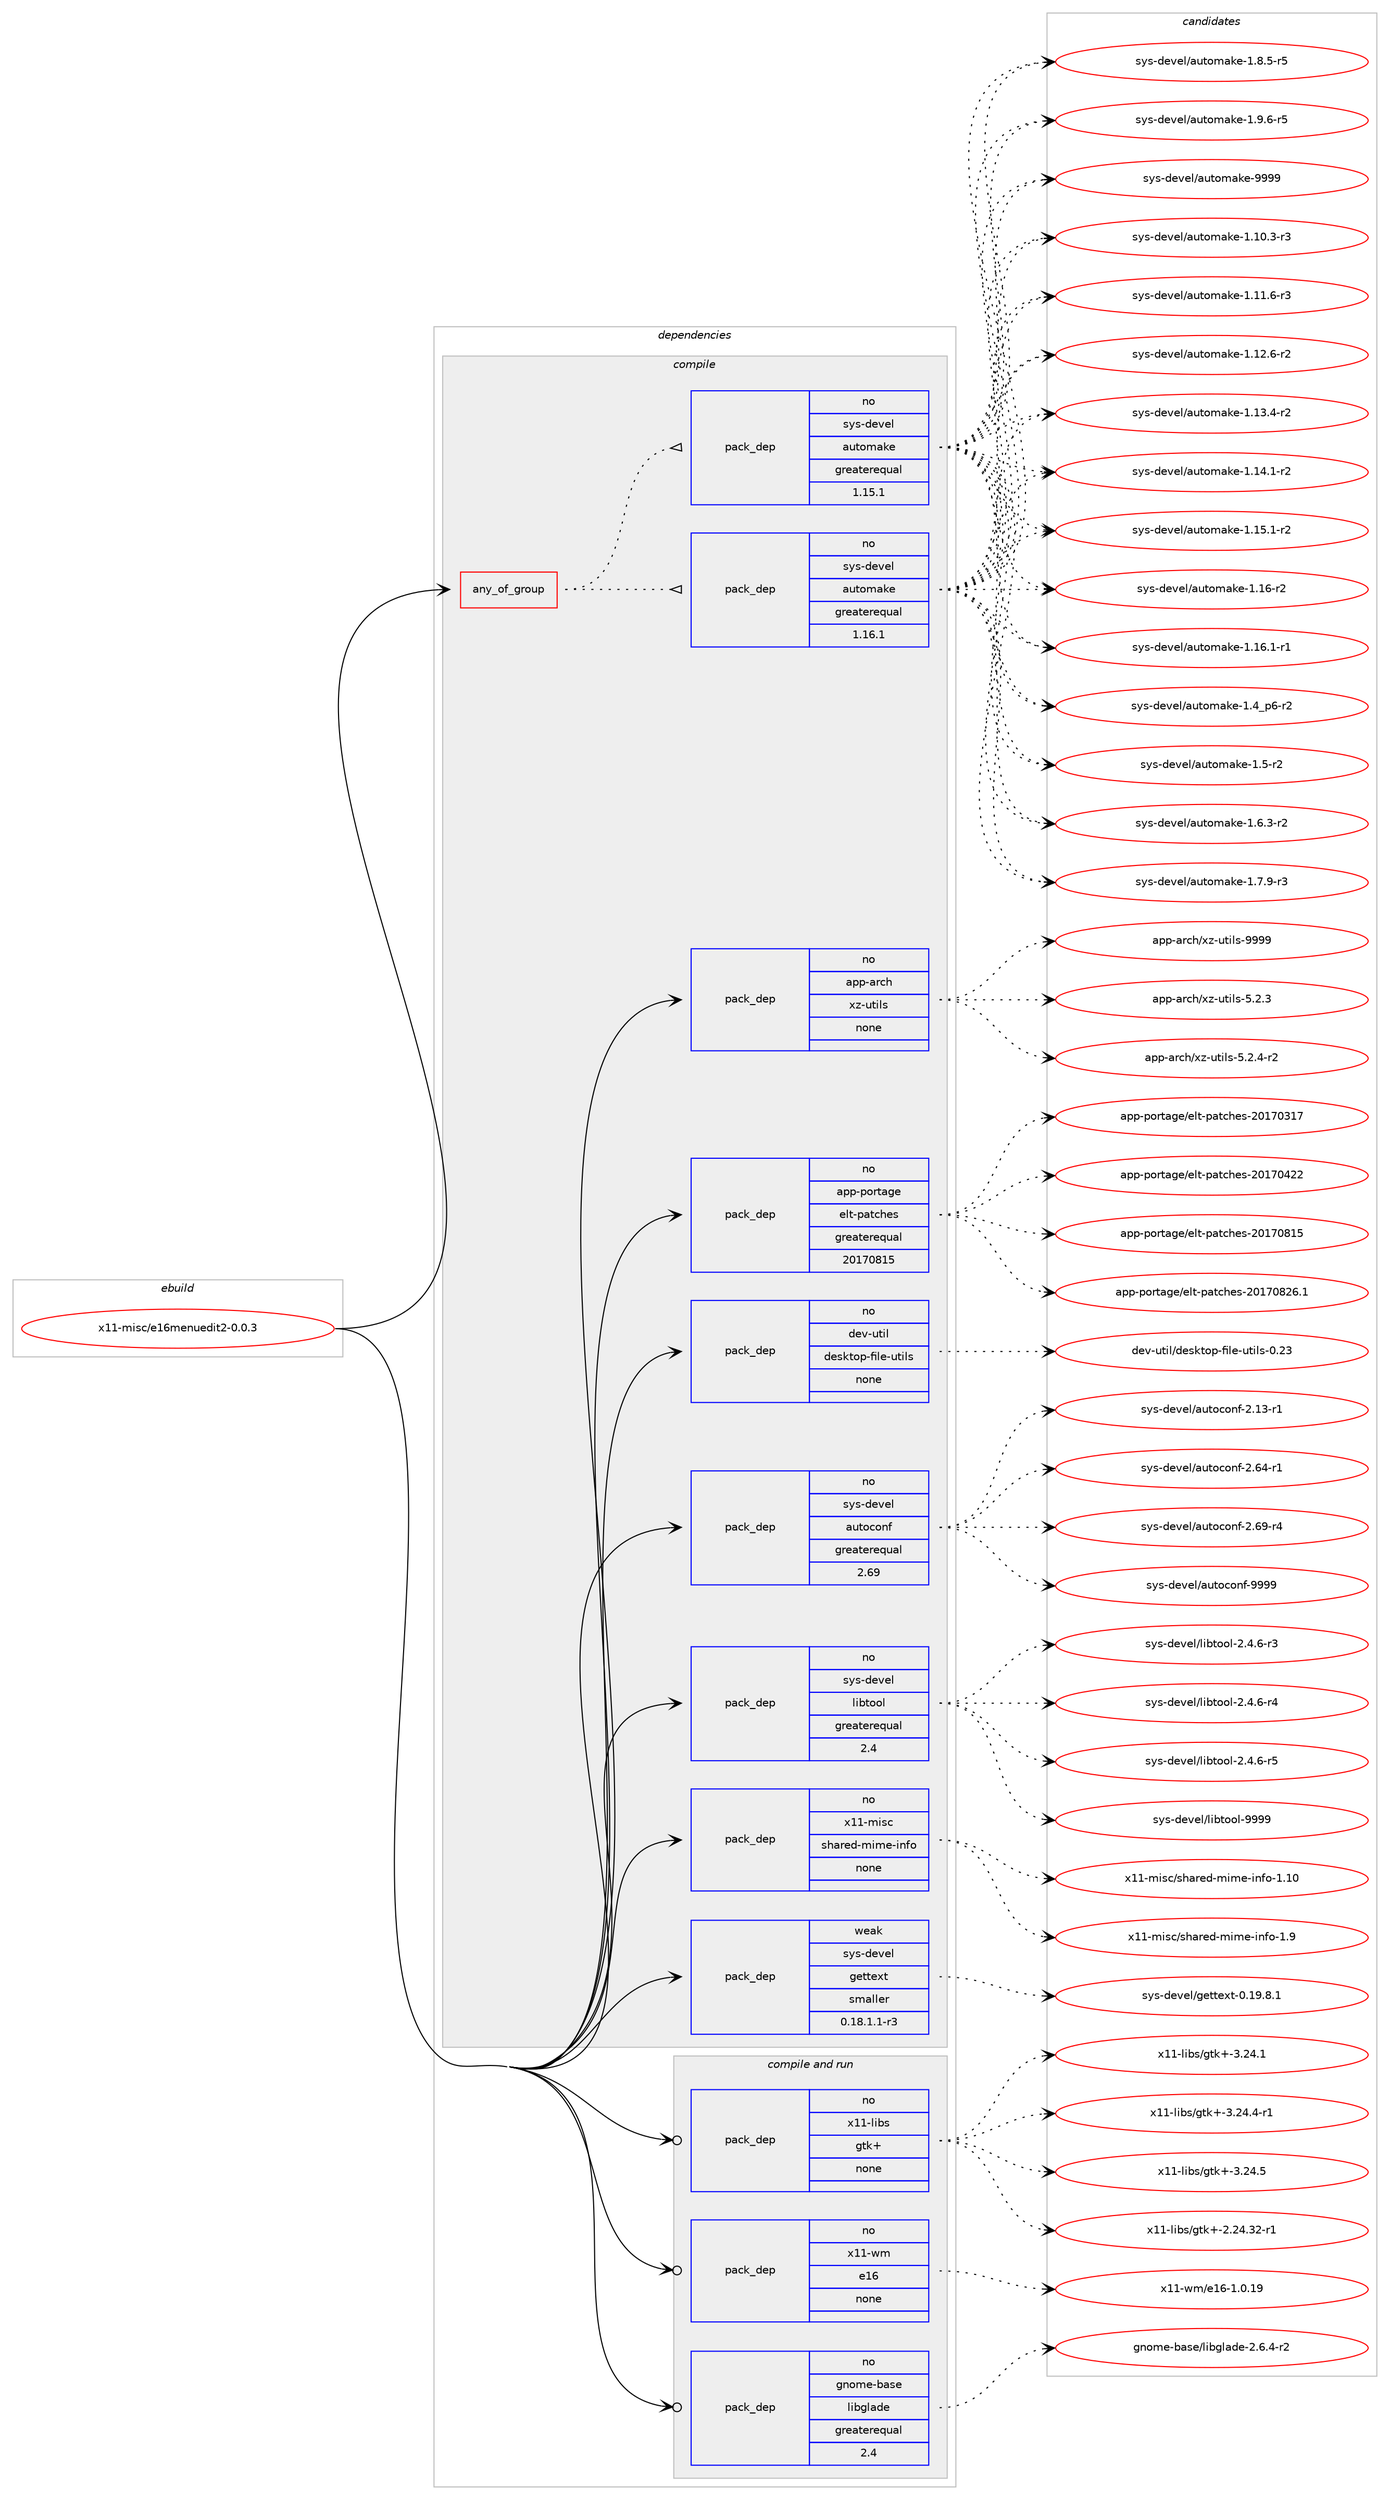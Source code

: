 digraph prolog {

# *************
# Graph options
# *************

newrank=true;
concentrate=true;
compound=true;
graph [rankdir=LR,fontname=Helvetica,fontsize=10,ranksep=1.5];#, ranksep=2.5, nodesep=0.2];
edge  [arrowhead=vee];
node  [fontname=Helvetica,fontsize=10];

# **********
# The ebuild
# **********

subgraph cluster_leftcol {
color=gray;
rank=same;
label=<<i>ebuild</i>>;
id [label="x11-misc/e16menuedit2-0.0.3", color=red, width=4, href="../x11-misc/e16menuedit2-0.0.3.svg"];
}

# ****************
# The dependencies
# ****************

subgraph cluster_midcol {
color=gray;
label=<<i>dependencies</i>>;
subgraph cluster_compile {
fillcolor="#eeeeee";
style=filled;
label=<<i>compile</i>>;
subgraph any28661 {
dependency1762600 [label=<<TABLE BORDER="0" CELLBORDER="1" CELLSPACING="0" CELLPADDING="4"><TR><TD CELLPADDING="10">any_of_group</TD></TR></TABLE>>, shape=none, color=red];subgraph pack1266479 {
dependency1762601 [label=<<TABLE BORDER="0" CELLBORDER="1" CELLSPACING="0" CELLPADDING="4" WIDTH="220"><TR><TD ROWSPAN="6" CELLPADDING="30">pack_dep</TD></TR><TR><TD WIDTH="110">no</TD></TR><TR><TD>sys-devel</TD></TR><TR><TD>automake</TD></TR><TR><TD>greaterequal</TD></TR><TR><TD>1.16.1</TD></TR></TABLE>>, shape=none, color=blue];
}
dependency1762600:e -> dependency1762601:w [weight=20,style="dotted",arrowhead="oinv"];
subgraph pack1266480 {
dependency1762602 [label=<<TABLE BORDER="0" CELLBORDER="1" CELLSPACING="0" CELLPADDING="4" WIDTH="220"><TR><TD ROWSPAN="6" CELLPADDING="30">pack_dep</TD></TR><TR><TD WIDTH="110">no</TD></TR><TR><TD>sys-devel</TD></TR><TR><TD>automake</TD></TR><TR><TD>greaterequal</TD></TR><TR><TD>1.15.1</TD></TR></TABLE>>, shape=none, color=blue];
}
dependency1762600:e -> dependency1762602:w [weight=20,style="dotted",arrowhead="oinv"];
}
id:e -> dependency1762600:w [weight=20,style="solid",arrowhead="vee"];
subgraph pack1266481 {
dependency1762603 [label=<<TABLE BORDER="0" CELLBORDER="1" CELLSPACING="0" CELLPADDING="4" WIDTH="220"><TR><TD ROWSPAN="6" CELLPADDING="30">pack_dep</TD></TR><TR><TD WIDTH="110">no</TD></TR><TR><TD>app-arch</TD></TR><TR><TD>xz-utils</TD></TR><TR><TD>none</TD></TR><TR><TD></TD></TR></TABLE>>, shape=none, color=blue];
}
id:e -> dependency1762603:w [weight=20,style="solid",arrowhead="vee"];
subgraph pack1266482 {
dependency1762604 [label=<<TABLE BORDER="0" CELLBORDER="1" CELLSPACING="0" CELLPADDING="4" WIDTH="220"><TR><TD ROWSPAN="6" CELLPADDING="30">pack_dep</TD></TR><TR><TD WIDTH="110">no</TD></TR><TR><TD>app-portage</TD></TR><TR><TD>elt-patches</TD></TR><TR><TD>greaterequal</TD></TR><TR><TD>20170815</TD></TR></TABLE>>, shape=none, color=blue];
}
id:e -> dependency1762604:w [weight=20,style="solid",arrowhead="vee"];
subgraph pack1266483 {
dependency1762605 [label=<<TABLE BORDER="0" CELLBORDER="1" CELLSPACING="0" CELLPADDING="4" WIDTH="220"><TR><TD ROWSPAN="6" CELLPADDING="30">pack_dep</TD></TR><TR><TD WIDTH="110">no</TD></TR><TR><TD>dev-util</TD></TR><TR><TD>desktop-file-utils</TD></TR><TR><TD>none</TD></TR><TR><TD></TD></TR></TABLE>>, shape=none, color=blue];
}
id:e -> dependency1762605:w [weight=20,style="solid",arrowhead="vee"];
subgraph pack1266484 {
dependency1762606 [label=<<TABLE BORDER="0" CELLBORDER="1" CELLSPACING="0" CELLPADDING="4" WIDTH="220"><TR><TD ROWSPAN="6" CELLPADDING="30">pack_dep</TD></TR><TR><TD WIDTH="110">no</TD></TR><TR><TD>sys-devel</TD></TR><TR><TD>autoconf</TD></TR><TR><TD>greaterequal</TD></TR><TR><TD>2.69</TD></TR></TABLE>>, shape=none, color=blue];
}
id:e -> dependency1762606:w [weight=20,style="solid",arrowhead="vee"];
subgraph pack1266485 {
dependency1762607 [label=<<TABLE BORDER="0" CELLBORDER="1" CELLSPACING="0" CELLPADDING="4" WIDTH="220"><TR><TD ROWSPAN="6" CELLPADDING="30">pack_dep</TD></TR><TR><TD WIDTH="110">no</TD></TR><TR><TD>sys-devel</TD></TR><TR><TD>libtool</TD></TR><TR><TD>greaterequal</TD></TR><TR><TD>2.4</TD></TR></TABLE>>, shape=none, color=blue];
}
id:e -> dependency1762607:w [weight=20,style="solid",arrowhead="vee"];
subgraph pack1266486 {
dependency1762608 [label=<<TABLE BORDER="0" CELLBORDER="1" CELLSPACING="0" CELLPADDING="4" WIDTH="220"><TR><TD ROWSPAN="6" CELLPADDING="30">pack_dep</TD></TR><TR><TD WIDTH="110">no</TD></TR><TR><TD>x11-misc</TD></TR><TR><TD>shared-mime-info</TD></TR><TR><TD>none</TD></TR><TR><TD></TD></TR></TABLE>>, shape=none, color=blue];
}
id:e -> dependency1762608:w [weight=20,style="solid",arrowhead="vee"];
subgraph pack1266487 {
dependency1762609 [label=<<TABLE BORDER="0" CELLBORDER="1" CELLSPACING="0" CELLPADDING="4" WIDTH="220"><TR><TD ROWSPAN="6" CELLPADDING="30">pack_dep</TD></TR><TR><TD WIDTH="110">weak</TD></TR><TR><TD>sys-devel</TD></TR><TR><TD>gettext</TD></TR><TR><TD>smaller</TD></TR><TR><TD>0.18.1.1-r3</TD></TR></TABLE>>, shape=none, color=blue];
}
id:e -> dependency1762609:w [weight=20,style="solid",arrowhead="vee"];
}
subgraph cluster_compileandrun {
fillcolor="#eeeeee";
style=filled;
label=<<i>compile and run</i>>;
subgraph pack1266488 {
dependency1762610 [label=<<TABLE BORDER="0" CELLBORDER="1" CELLSPACING="0" CELLPADDING="4" WIDTH="220"><TR><TD ROWSPAN="6" CELLPADDING="30">pack_dep</TD></TR><TR><TD WIDTH="110">no</TD></TR><TR><TD>gnome-base</TD></TR><TR><TD>libglade</TD></TR><TR><TD>greaterequal</TD></TR><TR><TD>2.4</TD></TR></TABLE>>, shape=none, color=blue];
}
id:e -> dependency1762610:w [weight=20,style="solid",arrowhead="odotvee"];
subgraph pack1266489 {
dependency1762611 [label=<<TABLE BORDER="0" CELLBORDER="1" CELLSPACING="0" CELLPADDING="4" WIDTH="220"><TR><TD ROWSPAN="6" CELLPADDING="30">pack_dep</TD></TR><TR><TD WIDTH="110">no</TD></TR><TR><TD>x11-libs</TD></TR><TR><TD>gtk+</TD></TR><TR><TD>none</TD></TR><TR><TD></TD></TR></TABLE>>, shape=none, color=blue];
}
id:e -> dependency1762611:w [weight=20,style="solid",arrowhead="odotvee"];
subgraph pack1266490 {
dependency1762612 [label=<<TABLE BORDER="0" CELLBORDER="1" CELLSPACING="0" CELLPADDING="4" WIDTH="220"><TR><TD ROWSPAN="6" CELLPADDING="30">pack_dep</TD></TR><TR><TD WIDTH="110">no</TD></TR><TR><TD>x11-wm</TD></TR><TR><TD>e16</TD></TR><TR><TD>none</TD></TR><TR><TD></TD></TR></TABLE>>, shape=none, color=blue];
}
id:e -> dependency1762612:w [weight=20,style="solid",arrowhead="odotvee"];
}
subgraph cluster_run {
fillcolor="#eeeeee";
style=filled;
label=<<i>run</i>>;
}
}

# **************
# The candidates
# **************

subgraph cluster_choices {
rank=same;
color=gray;
label=<<i>candidates</i>>;

subgraph choice1266479 {
color=black;
nodesep=1;
choice11512111545100101118101108479711711611110997107101454946494846514511451 [label="sys-devel/automake-1.10.3-r3", color=red, width=4,href="../sys-devel/automake-1.10.3-r3.svg"];
choice11512111545100101118101108479711711611110997107101454946494946544511451 [label="sys-devel/automake-1.11.6-r3", color=red, width=4,href="../sys-devel/automake-1.11.6-r3.svg"];
choice11512111545100101118101108479711711611110997107101454946495046544511450 [label="sys-devel/automake-1.12.6-r2", color=red, width=4,href="../sys-devel/automake-1.12.6-r2.svg"];
choice11512111545100101118101108479711711611110997107101454946495146524511450 [label="sys-devel/automake-1.13.4-r2", color=red, width=4,href="../sys-devel/automake-1.13.4-r2.svg"];
choice11512111545100101118101108479711711611110997107101454946495246494511450 [label="sys-devel/automake-1.14.1-r2", color=red, width=4,href="../sys-devel/automake-1.14.1-r2.svg"];
choice11512111545100101118101108479711711611110997107101454946495346494511450 [label="sys-devel/automake-1.15.1-r2", color=red, width=4,href="../sys-devel/automake-1.15.1-r2.svg"];
choice1151211154510010111810110847971171161111099710710145494649544511450 [label="sys-devel/automake-1.16-r2", color=red, width=4,href="../sys-devel/automake-1.16-r2.svg"];
choice11512111545100101118101108479711711611110997107101454946495446494511449 [label="sys-devel/automake-1.16.1-r1", color=red, width=4,href="../sys-devel/automake-1.16.1-r1.svg"];
choice115121115451001011181011084797117116111109971071014549465295112544511450 [label="sys-devel/automake-1.4_p6-r2", color=red, width=4,href="../sys-devel/automake-1.4_p6-r2.svg"];
choice11512111545100101118101108479711711611110997107101454946534511450 [label="sys-devel/automake-1.5-r2", color=red, width=4,href="../sys-devel/automake-1.5-r2.svg"];
choice115121115451001011181011084797117116111109971071014549465446514511450 [label="sys-devel/automake-1.6.3-r2", color=red, width=4,href="../sys-devel/automake-1.6.3-r2.svg"];
choice115121115451001011181011084797117116111109971071014549465546574511451 [label="sys-devel/automake-1.7.9-r3", color=red, width=4,href="../sys-devel/automake-1.7.9-r3.svg"];
choice115121115451001011181011084797117116111109971071014549465646534511453 [label="sys-devel/automake-1.8.5-r5", color=red, width=4,href="../sys-devel/automake-1.8.5-r5.svg"];
choice115121115451001011181011084797117116111109971071014549465746544511453 [label="sys-devel/automake-1.9.6-r5", color=red, width=4,href="../sys-devel/automake-1.9.6-r5.svg"];
choice115121115451001011181011084797117116111109971071014557575757 [label="sys-devel/automake-9999", color=red, width=4,href="../sys-devel/automake-9999.svg"];
dependency1762601:e -> choice11512111545100101118101108479711711611110997107101454946494846514511451:w [style=dotted,weight="100"];
dependency1762601:e -> choice11512111545100101118101108479711711611110997107101454946494946544511451:w [style=dotted,weight="100"];
dependency1762601:e -> choice11512111545100101118101108479711711611110997107101454946495046544511450:w [style=dotted,weight="100"];
dependency1762601:e -> choice11512111545100101118101108479711711611110997107101454946495146524511450:w [style=dotted,weight="100"];
dependency1762601:e -> choice11512111545100101118101108479711711611110997107101454946495246494511450:w [style=dotted,weight="100"];
dependency1762601:e -> choice11512111545100101118101108479711711611110997107101454946495346494511450:w [style=dotted,weight="100"];
dependency1762601:e -> choice1151211154510010111810110847971171161111099710710145494649544511450:w [style=dotted,weight="100"];
dependency1762601:e -> choice11512111545100101118101108479711711611110997107101454946495446494511449:w [style=dotted,weight="100"];
dependency1762601:e -> choice115121115451001011181011084797117116111109971071014549465295112544511450:w [style=dotted,weight="100"];
dependency1762601:e -> choice11512111545100101118101108479711711611110997107101454946534511450:w [style=dotted,weight="100"];
dependency1762601:e -> choice115121115451001011181011084797117116111109971071014549465446514511450:w [style=dotted,weight="100"];
dependency1762601:e -> choice115121115451001011181011084797117116111109971071014549465546574511451:w [style=dotted,weight="100"];
dependency1762601:e -> choice115121115451001011181011084797117116111109971071014549465646534511453:w [style=dotted,weight="100"];
dependency1762601:e -> choice115121115451001011181011084797117116111109971071014549465746544511453:w [style=dotted,weight="100"];
dependency1762601:e -> choice115121115451001011181011084797117116111109971071014557575757:w [style=dotted,weight="100"];
}
subgraph choice1266480 {
color=black;
nodesep=1;
choice11512111545100101118101108479711711611110997107101454946494846514511451 [label="sys-devel/automake-1.10.3-r3", color=red, width=4,href="../sys-devel/automake-1.10.3-r3.svg"];
choice11512111545100101118101108479711711611110997107101454946494946544511451 [label="sys-devel/automake-1.11.6-r3", color=red, width=4,href="../sys-devel/automake-1.11.6-r3.svg"];
choice11512111545100101118101108479711711611110997107101454946495046544511450 [label="sys-devel/automake-1.12.6-r2", color=red, width=4,href="../sys-devel/automake-1.12.6-r2.svg"];
choice11512111545100101118101108479711711611110997107101454946495146524511450 [label="sys-devel/automake-1.13.4-r2", color=red, width=4,href="../sys-devel/automake-1.13.4-r2.svg"];
choice11512111545100101118101108479711711611110997107101454946495246494511450 [label="sys-devel/automake-1.14.1-r2", color=red, width=4,href="../sys-devel/automake-1.14.1-r2.svg"];
choice11512111545100101118101108479711711611110997107101454946495346494511450 [label="sys-devel/automake-1.15.1-r2", color=red, width=4,href="../sys-devel/automake-1.15.1-r2.svg"];
choice1151211154510010111810110847971171161111099710710145494649544511450 [label="sys-devel/automake-1.16-r2", color=red, width=4,href="../sys-devel/automake-1.16-r2.svg"];
choice11512111545100101118101108479711711611110997107101454946495446494511449 [label="sys-devel/automake-1.16.1-r1", color=red, width=4,href="../sys-devel/automake-1.16.1-r1.svg"];
choice115121115451001011181011084797117116111109971071014549465295112544511450 [label="sys-devel/automake-1.4_p6-r2", color=red, width=4,href="../sys-devel/automake-1.4_p6-r2.svg"];
choice11512111545100101118101108479711711611110997107101454946534511450 [label="sys-devel/automake-1.5-r2", color=red, width=4,href="../sys-devel/automake-1.5-r2.svg"];
choice115121115451001011181011084797117116111109971071014549465446514511450 [label="sys-devel/automake-1.6.3-r2", color=red, width=4,href="../sys-devel/automake-1.6.3-r2.svg"];
choice115121115451001011181011084797117116111109971071014549465546574511451 [label="sys-devel/automake-1.7.9-r3", color=red, width=4,href="../sys-devel/automake-1.7.9-r3.svg"];
choice115121115451001011181011084797117116111109971071014549465646534511453 [label="sys-devel/automake-1.8.5-r5", color=red, width=4,href="../sys-devel/automake-1.8.5-r5.svg"];
choice115121115451001011181011084797117116111109971071014549465746544511453 [label="sys-devel/automake-1.9.6-r5", color=red, width=4,href="../sys-devel/automake-1.9.6-r5.svg"];
choice115121115451001011181011084797117116111109971071014557575757 [label="sys-devel/automake-9999", color=red, width=4,href="../sys-devel/automake-9999.svg"];
dependency1762602:e -> choice11512111545100101118101108479711711611110997107101454946494846514511451:w [style=dotted,weight="100"];
dependency1762602:e -> choice11512111545100101118101108479711711611110997107101454946494946544511451:w [style=dotted,weight="100"];
dependency1762602:e -> choice11512111545100101118101108479711711611110997107101454946495046544511450:w [style=dotted,weight="100"];
dependency1762602:e -> choice11512111545100101118101108479711711611110997107101454946495146524511450:w [style=dotted,weight="100"];
dependency1762602:e -> choice11512111545100101118101108479711711611110997107101454946495246494511450:w [style=dotted,weight="100"];
dependency1762602:e -> choice11512111545100101118101108479711711611110997107101454946495346494511450:w [style=dotted,weight="100"];
dependency1762602:e -> choice1151211154510010111810110847971171161111099710710145494649544511450:w [style=dotted,weight="100"];
dependency1762602:e -> choice11512111545100101118101108479711711611110997107101454946495446494511449:w [style=dotted,weight="100"];
dependency1762602:e -> choice115121115451001011181011084797117116111109971071014549465295112544511450:w [style=dotted,weight="100"];
dependency1762602:e -> choice11512111545100101118101108479711711611110997107101454946534511450:w [style=dotted,weight="100"];
dependency1762602:e -> choice115121115451001011181011084797117116111109971071014549465446514511450:w [style=dotted,weight="100"];
dependency1762602:e -> choice115121115451001011181011084797117116111109971071014549465546574511451:w [style=dotted,weight="100"];
dependency1762602:e -> choice115121115451001011181011084797117116111109971071014549465646534511453:w [style=dotted,weight="100"];
dependency1762602:e -> choice115121115451001011181011084797117116111109971071014549465746544511453:w [style=dotted,weight="100"];
dependency1762602:e -> choice115121115451001011181011084797117116111109971071014557575757:w [style=dotted,weight="100"];
}
subgraph choice1266481 {
color=black;
nodesep=1;
choice971121124597114991044712012245117116105108115455346504651 [label="app-arch/xz-utils-5.2.3", color=red, width=4,href="../app-arch/xz-utils-5.2.3.svg"];
choice9711211245971149910447120122451171161051081154553465046524511450 [label="app-arch/xz-utils-5.2.4-r2", color=red, width=4,href="../app-arch/xz-utils-5.2.4-r2.svg"];
choice9711211245971149910447120122451171161051081154557575757 [label="app-arch/xz-utils-9999", color=red, width=4,href="../app-arch/xz-utils-9999.svg"];
dependency1762603:e -> choice971121124597114991044712012245117116105108115455346504651:w [style=dotted,weight="100"];
dependency1762603:e -> choice9711211245971149910447120122451171161051081154553465046524511450:w [style=dotted,weight="100"];
dependency1762603:e -> choice9711211245971149910447120122451171161051081154557575757:w [style=dotted,weight="100"];
}
subgraph choice1266482 {
color=black;
nodesep=1;
choice97112112451121111141169710310147101108116451129711699104101115455048495548514955 [label="app-portage/elt-patches-20170317", color=red, width=4,href="../app-portage/elt-patches-20170317.svg"];
choice97112112451121111141169710310147101108116451129711699104101115455048495548525050 [label="app-portage/elt-patches-20170422", color=red, width=4,href="../app-portage/elt-patches-20170422.svg"];
choice97112112451121111141169710310147101108116451129711699104101115455048495548564953 [label="app-portage/elt-patches-20170815", color=red, width=4,href="../app-portage/elt-patches-20170815.svg"];
choice971121124511211111411697103101471011081164511297116991041011154550484955485650544649 [label="app-portage/elt-patches-20170826.1", color=red, width=4,href="../app-portage/elt-patches-20170826.1.svg"];
dependency1762604:e -> choice97112112451121111141169710310147101108116451129711699104101115455048495548514955:w [style=dotted,weight="100"];
dependency1762604:e -> choice97112112451121111141169710310147101108116451129711699104101115455048495548525050:w [style=dotted,weight="100"];
dependency1762604:e -> choice97112112451121111141169710310147101108116451129711699104101115455048495548564953:w [style=dotted,weight="100"];
dependency1762604:e -> choice971121124511211111411697103101471011081164511297116991041011154550484955485650544649:w [style=dotted,weight="100"];
}
subgraph choice1266483 {
color=black;
nodesep=1;
choice100101118451171161051084710010111510711611111245102105108101451171161051081154548465051 [label="dev-util/desktop-file-utils-0.23", color=red, width=4,href="../dev-util/desktop-file-utils-0.23.svg"];
dependency1762605:e -> choice100101118451171161051084710010111510711611111245102105108101451171161051081154548465051:w [style=dotted,weight="100"];
}
subgraph choice1266484 {
color=black;
nodesep=1;
choice1151211154510010111810110847971171161119911111010245504649514511449 [label="sys-devel/autoconf-2.13-r1", color=red, width=4,href="../sys-devel/autoconf-2.13-r1.svg"];
choice1151211154510010111810110847971171161119911111010245504654524511449 [label="sys-devel/autoconf-2.64-r1", color=red, width=4,href="../sys-devel/autoconf-2.64-r1.svg"];
choice1151211154510010111810110847971171161119911111010245504654574511452 [label="sys-devel/autoconf-2.69-r4", color=red, width=4,href="../sys-devel/autoconf-2.69-r4.svg"];
choice115121115451001011181011084797117116111991111101024557575757 [label="sys-devel/autoconf-9999", color=red, width=4,href="../sys-devel/autoconf-9999.svg"];
dependency1762606:e -> choice1151211154510010111810110847971171161119911111010245504649514511449:w [style=dotted,weight="100"];
dependency1762606:e -> choice1151211154510010111810110847971171161119911111010245504654524511449:w [style=dotted,weight="100"];
dependency1762606:e -> choice1151211154510010111810110847971171161119911111010245504654574511452:w [style=dotted,weight="100"];
dependency1762606:e -> choice115121115451001011181011084797117116111991111101024557575757:w [style=dotted,weight="100"];
}
subgraph choice1266485 {
color=black;
nodesep=1;
choice1151211154510010111810110847108105981161111111084550465246544511451 [label="sys-devel/libtool-2.4.6-r3", color=red, width=4,href="../sys-devel/libtool-2.4.6-r3.svg"];
choice1151211154510010111810110847108105981161111111084550465246544511452 [label="sys-devel/libtool-2.4.6-r4", color=red, width=4,href="../sys-devel/libtool-2.4.6-r4.svg"];
choice1151211154510010111810110847108105981161111111084550465246544511453 [label="sys-devel/libtool-2.4.6-r5", color=red, width=4,href="../sys-devel/libtool-2.4.6-r5.svg"];
choice1151211154510010111810110847108105981161111111084557575757 [label="sys-devel/libtool-9999", color=red, width=4,href="../sys-devel/libtool-9999.svg"];
dependency1762607:e -> choice1151211154510010111810110847108105981161111111084550465246544511451:w [style=dotted,weight="100"];
dependency1762607:e -> choice1151211154510010111810110847108105981161111111084550465246544511452:w [style=dotted,weight="100"];
dependency1762607:e -> choice1151211154510010111810110847108105981161111111084550465246544511453:w [style=dotted,weight="100"];
dependency1762607:e -> choice1151211154510010111810110847108105981161111111084557575757:w [style=dotted,weight="100"];
}
subgraph choice1266486 {
color=black;
nodesep=1;
choice12049494510910511599471151049711410110045109105109101451051101021114549464948 [label="x11-misc/shared-mime-info-1.10", color=red, width=4,href="../x11-misc/shared-mime-info-1.10.svg"];
choice120494945109105115994711510497114101100451091051091014510511010211145494657 [label="x11-misc/shared-mime-info-1.9", color=red, width=4,href="../x11-misc/shared-mime-info-1.9.svg"];
dependency1762608:e -> choice12049494510910511599471151049711410110045109105109101451051101021114549464948:w [style=dotted,weight="100"];
dependency1762608:e -> choice120494945109105115994711510497114101100451091051091014510511010211145494657:w [style=dotted,weight="100"];
}
subgraph choice1266487 {
color=black;
nodesep=1;
choice1151211154510010111810110847103101116116101120116454846495746564649 [label="sys-devel/gettext-0.19.8.1", color=red, width=4,href="../sys-devel/gettext-0.19.8.1.svg"];
dependency1762609:e -> choice1151211154510010111810110847103101116116101120116454846495746564649:w [style=dotted,weight="100"];
}
subgraph choice1266488 {
color=black;
nodesep=1;
choice1031101111091014598971151014710810598103108971001014550465446524511450 [label="gnome-base/libglade-2.6.4-r2", color=red, width=4,href="../gnome-base/libglade-2.6.4-r2.svg"];
dependency1762610:e -> choice1031101111091014598971151014710810598103108971001014550465446524511450:w [style=dotted,weight="100"];
}
subgraph choice1266489 {
color=black;
nodesep=1;
choice12049494510810598115471031161074345504650524651504511449 [label="x11-libs/gtk+-2.24.32-r1", color=red, width=4,href="../x11-libs/gtk+-2.24.32-r1.svg"];
choice12049494510810598115471031161074345514650524649 [label="x11-libs/gtk+-3.24.1", color=red, width=4,href="../x11-libs/gtk+-3.24.1.svg"];
choice120494945108105981154710311610743455146505246524511449 [label="x11-libs/gtk+-3.24.4-r1", color=red, width=4,href="../x11-libs/gtk+-3.24.4-r1.svg"];
choice12049494510810598115471031161074345514650524653 [label="x11-libs/gtk+-3.24.5", color=red, width=4,href="../x11-libs/gtk+-3.24.5.svg"];
dependency1762611:e -> choice12049494510810598115471031161074345504650524651504511449:w [style=dotted,weight="100"];
dependency1762611:e -> choice12049494510810598115471031161074345514650524649:w [style=dotted,weight="100"];
dependency1762611:e -> choice120494945108105981154710311610743455146505246524511449:w [style=dotted,weight="100"];
dependency1762611:e -> choice12049494510810598115471031161074345514650524653:w [style=dotted,weight="100"];
}
subgraph choice1266490 {
color=black;
nodesep=1;
choice12049494511910947101495445494648464957 [label="x11-wm/e16-1.0.19", color=red, width=4,href="../x11-wm/e16-1.0.19.svg"];
dependency1762612:e -> choice12049494511910947101495445494648464957:w [style=dotted,weight="100"];
}
}

}
